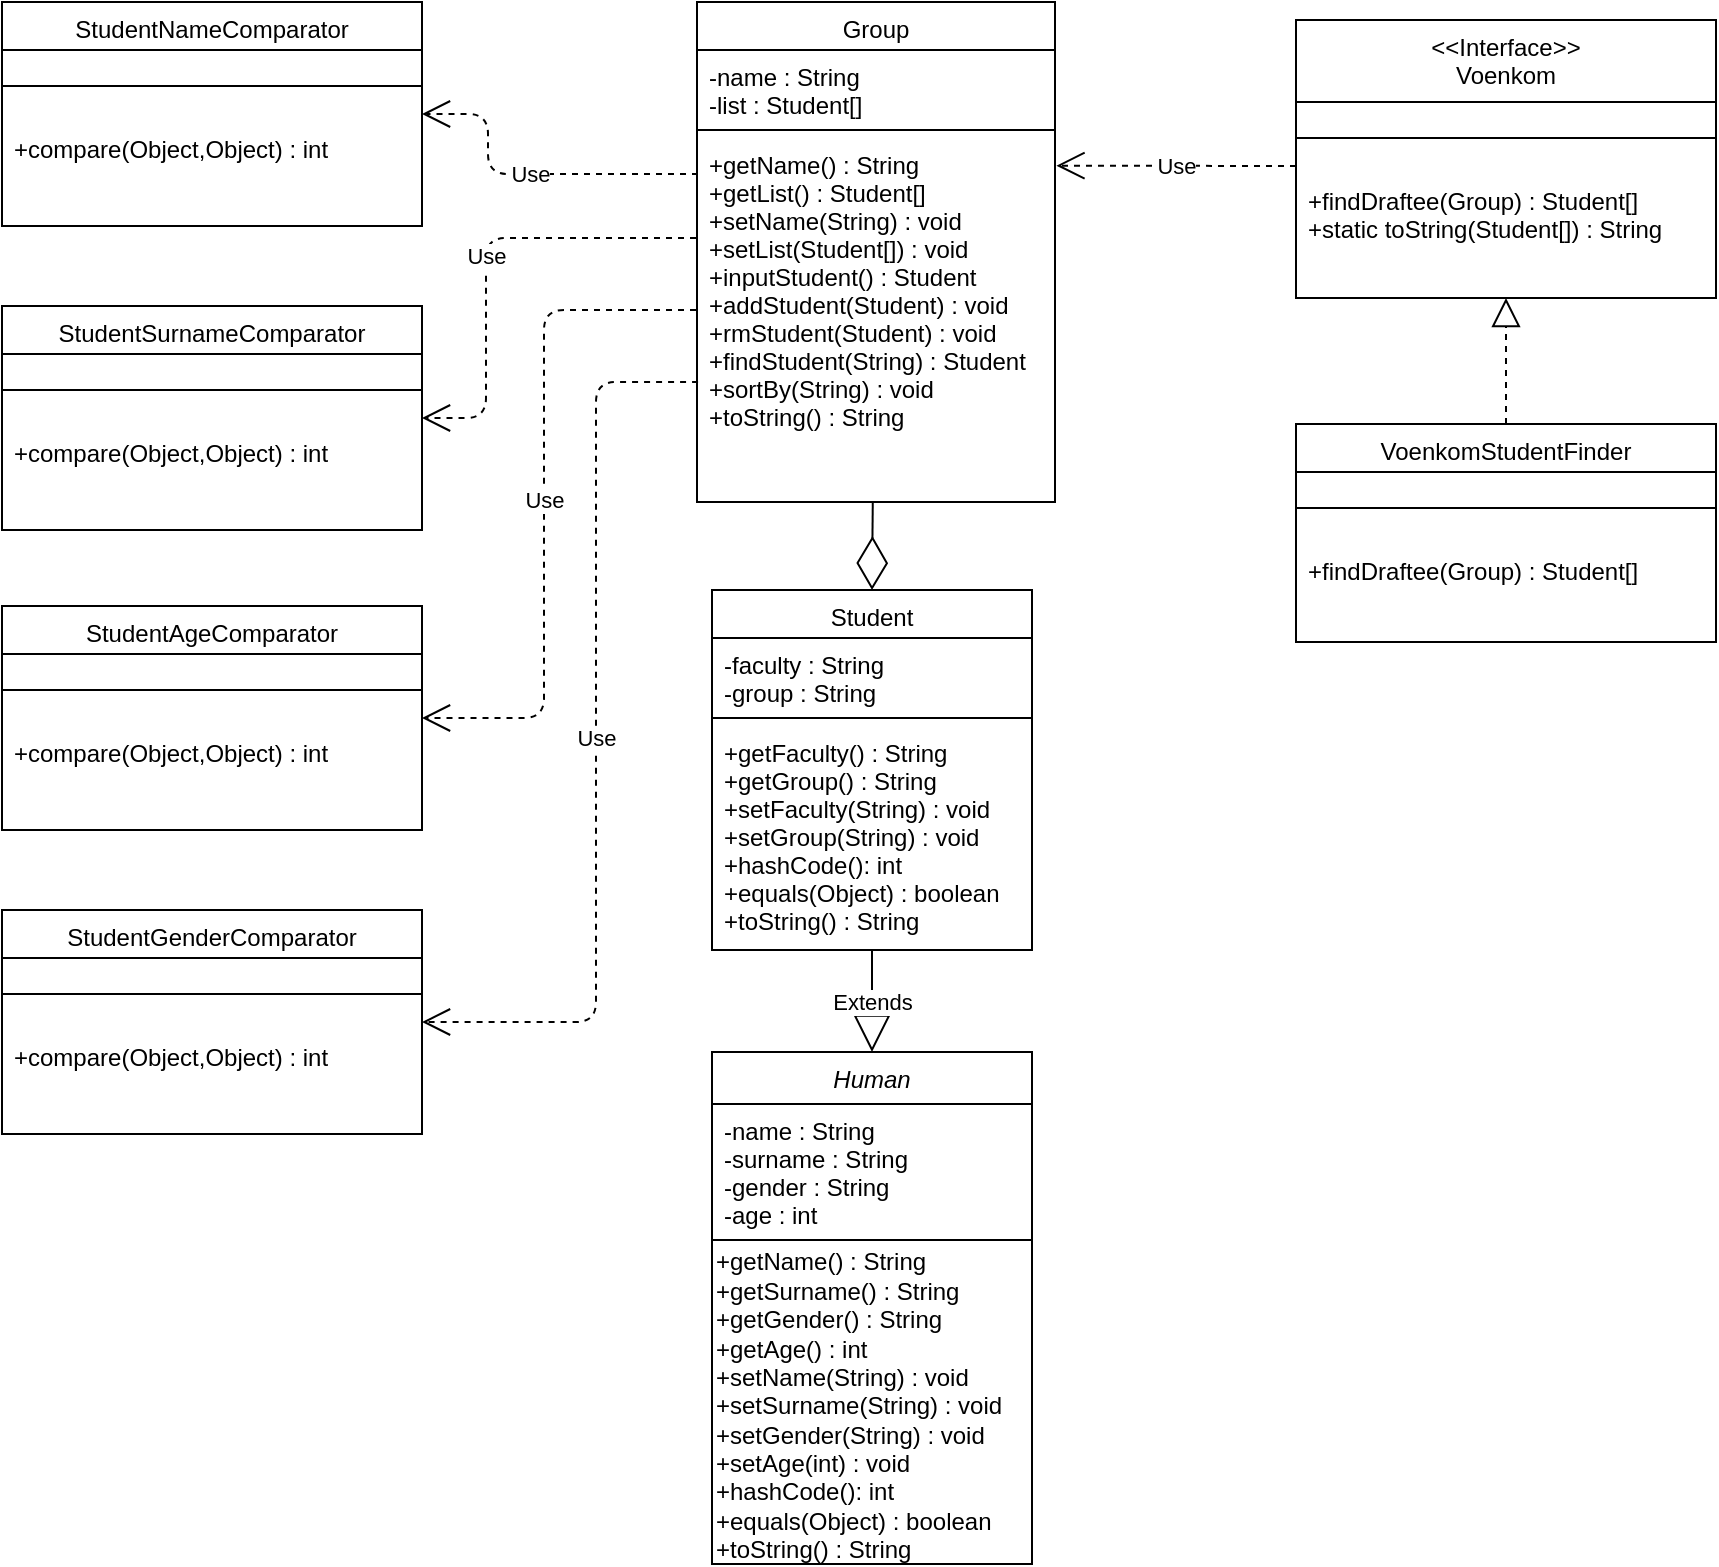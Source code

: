 <mxfile version="12.7.9" type="device"><diagram id="C5RBs43oDa-KdzZeNtuy" name="Page-1"><mxGraphModel dx="868" dy="1260" grid="0" gridSize="10" guides="1" tooltips="1" connect="1" arrows="1" fold="1" page="1" pageScale="1" pageWidth="1169" pageHeight="827" math="0" shadow="0"><root><mxCell id="WIyWlLk6GJQsqaUBKTNV-0"/><mxCell id="WIyWlLk6GJQsqaUBKTNV-1" parent="WIyWlLk6GJQsqaUBKTNV-0"/><mxCell id="zkfFHV4jXpPFQw0GAbJ--0" value="Human" style="swimlane;fontStyle=2;align=center;verticalAlign=top;childLayout=stackLayout;horizontal=1;startSize=26;horizontalStack=0;resizeParent=1;resizeLast=0;collapsible=1;marginBottom=0;rounded=0;shadow=0;strokeWidth=1;" parent="WIyWlLk6GJQsqaUBKTNV-1" vertex="1"><mxGeometry x="455" y="-286" width="160" height="256" as="geometry"><mxRectangle x="220" y="120" width="160" height="26" as="alternateBounds"/></mxGeometry></mxCell><mxCell id="zkfFHV4jXpPFQw0GAbJ--1" value="-name : String &#10;-surname : String &#10;-gender : String&#10;-age : int&#10;" style="text;align=left;verticalAlign=top;spacingLeft=4;spacingRight=4;overflow=hidden;rotatable=0;points=[[0,0.5],[1,0.5]];portConstraint=eastwest;" parent="zkfFHV4jXpPFQw0GAbJ--0" vertex="1"><mxGeometry y="26" width="160" height="64" as="geometry"/></mxCell><mxCell id="zkfFHV4jXpPFQw0GAbJ--4" value="" style="line;html=1;strokeWidth=1;align=left;verticalAlign=middle;spacingTop=-1;spacingLeft=3;spacingRight=3;rotatable=0;labelPosition=right;points=[];portConstraint=eastwest;" parent="zkfFHV4jXpPFQw0GAbJ--0" vertex="1"><mxGeometry y="90" width="160" height="8" as="geometry"/></mxCell><mxCell id="sIXTVU84UVMotABm4baP-0" value="&lt;span&gt;+getName() : String&lt;/span&gt;&lt;br style=&quot;padding: 0px ; margin: 0px&quot;&gt;&lt;span&gt;+getSurname() : String&lt;br&gt;&lt;/span&gt;+getGender() : String&lt;br&gt;+getAge() : int&lt;br style=&quot;padding: 0px ; margin: 0px&quot;&gt;&lt;span&gt;+setName(String) : void&lt;/span&gt;&lt;br style=&quot;padding: 0px ; margin: 0px&quot;&gt;&lt;span&gt;+setSurname(String) : void&lt;br&gt;&lt;/span&gt;+setGender(String) : void&lt;br&gt;+setAge(int) : void&lt;br&gt;+hashCode(): int&lt;br&gt;+equals(Object) : boolean&lt;br&gt;&lt;span&gt;+toString() : String&lt;br&gt;&lt;/span&gt;" style="text;html=1;align=left;verticalAlign=middle;resizable=0;points=[];autosize=1;" parent="zkfFHV4jXpPFQw0GAbJ--0" vertex="1"><mxGeometry y="98" width="160" height="158" as="geometry"/></mxCell><mxCell id="OFuOznNBaEdG2DEENg9G-25" value="Student" style="swimlane;fontStyle=0;align=center;verticalAlign=top;childLayout=stackLayout;horizontal=1;startSize=24;horizontalStack=0;resizeParent=1;resizeLast=0;collapsible=1;marginBottom=0;rounded=0;shadow=0;strokeWidth=1;" parent="WIyWlLk6GJQsqaUBKTNV-1" vertex="1"><mxGeometry x="455" y="-517" width="160" height="180" as="geometry"><mxRectangle x="30" y="370" width="160" height="26" as="alternateBounds"/></mxGeometry></mxCell><mxCell id="OFuOznNBaEdG2DEENg9G-26" value="-faculty : String&#10;-group : String" style="text;align=left;verticalAlign=top;spacingLeft=4;spacingRight=4;overflow=hidden;rotatable=0;points=[[0,0.5],[1,0.5]];portConstraint=eastwest;" parent="OFuOznNBaEdG2DEENg9G-25" vertex="1"><mxGeometry y="24" width="160" height="36" as="geometry"/></mxCell><mxCell id="OFuOznNBaEdG2DEENg9G-27" value="" style="line;html=1;strokeWidth=1;align=left;verticalAlign=middle;spacingTop=-1;spacingLeft=3;spacingRight=3;rotatable=0;labelPosition=right;points=[];portConstraint=eastwest;" parent="OFuOznNBaEdG2DEENg9G-25" vertex="1"><mxGeometry y="60" width="160" height="8" as="geometry"/></mxCell><mxCell id="OFuOznNBaEdG2DEENg9G-28" value="+getFaculty() : String&#10;+getGroup() : String&#10;+setFaculty(String) : void&#10;+setGroup(String) : void&#10;+hashCode(): int&#10;+equals(Object) : boolean&#10;+toString() : String" style="text;align=left;verticalAlign=top;spacingLeft=4;spacingRight=4;overflow=hidden;rotatable=0;points=[[0,0.5],[1,0.5]];portConstraint=eastwest;" parent="OFuOznNBaEdG2DEENg9G-25" vertex="1"><mxGeometry y="68" width="160" height="112" as="geometry"/></mxCell><mxCell id="OFuOznNBaEdG2DEENg9G-33" value="Group" style="swimlane;fontStyle=0;align=center;verticalAlign=top;childLayout=stackLayout;horizontal=1;startSize=24;horizontalStack=0;resizeParent=1;resizeLast=0;collapsible=1;marginBottom=0;rounded=0;shadow=0;strokeWidth=1;" parent="WIyWlLk6GJQsqaUBKTNV-1" vertex="1"><mxGeometry x="447.5" y="-811" width="179" height="250" as="geometry"><mxRectangle x="30" y="370" width="160" height="26" as="alternateBounds"/></mxGeometry></mxCell><mxCell id="OFuOznNBaEdG2DEENg9G-34" value="-name : String &#10;-list : Student[]" style="text;align=left;verticalAlign=top;spacingLeft=4;spacingRight=4;overflow=hidden;rotatable=0;points=[[0,0.5],[1,0.5]];portConstraint=eastwest;" parent="OFuOznNBaEdG2DEENg9G-33" vertex="1"><mxGeometry y="24" width="179" height="36" as="geometry"/></mxCell><mxCell id="OFuOznNBaEdG2DEENg9G-35" value="" style="line;html=1;strokeWidth=1;align=left;verticalAlign=middle;spacingTop=-1;spacingLeft=3;spacingRight=3;rotatable=0;labelPosition=right;points=[];portConstraint=eastwest;" parent="OFuOznNBaEdG2DEENg9G-33" vertex="1"><mxGeometry y="60" width="179" height="8" as="geometry"/></mxCell><mxCell id="oFvOpZwesIuuDgLvMjYC-1" value="+getName() : String&#10;+getList() : Student[]&#10;+setName(String) : void&#10;+setList(Student[]) : void&#10;+inputStudent() : Student&#10;+addStudent(Student) : void&#10;+rmStudent(Student) : void&#10;+findStudent(String) : Student&#10;+sortBy(String) : void&#10;+toString() : String" style="text;align=left;verticalAlign=top;spacingLeft=4;spacingRight=4;overflow=hidden;rotatable=0;points=[[0,0.5],[1,0.5]];portConstraint=eastwest;" parent="OFuOznNBaEdG2DEENg9G-33" vertex="1"><mxGeometry y="68" width="179" height="182" as="geometry"/></mxCell><mxCell id="OFuOznNBaEdG2DEENg9G-37" value="&lt;&lt;Interface&gt;&gt;&#10;Voenkom" style="swimlane;fontStyle=0;align=center;verticalAlign=top;childLayout=stackLayout;horizontal=1;startSize=41;horizontalStack=0;resizeParent=1;resizeLast=0;collapsible=1;marginBottom=0;rounded=0;shadow=0;strokeWidth=1;" parent="WIyWlLk6GJQsqaUBKTNV-1" vertex="1"><mxGeometry x="747" y="-802" width="210" height="139" as="geometry"><mxRectangle x="30" y="370" width="160" height="26" as="alternateBounds"/></mxGeometry></mxCell><mxCell id="OFuOznNBaEdG2DEENg9G-39" value="" style="line;html=1;strokeWidth=1;align=left;verticalAlign=middle;spacingTop=-1;spacingLeft=3;spacingRight=3;rotatable=0;labelPosition=right;points=[];portConstraint=eastwest;" parent="OFuOznNBaEdG2DEENg9G-37" vertex="1"><mxGeometry y="41" width="210" height="36" as="geometry"/></mxCell><mxCell id="OFuOznNBaEdG2DEENg9G-40" value="+findDraftee(Group) : Student[]&#10;+static toString(Student[]) : String" style="text;align=left;verticalAlign=top;spacingLeft=4;spacingRight=4;overflow=hidden;rotatable=0;points=[[0,0.5],[1,0.5]];portConstraint=eastwest;" parent="OFuOznNBaEdG2DEENg9G-37" vertex="1"><mxGeometry y="77" width="210" height="62" as="geometry"/></mxCell><mxCell id="OFuOznNBaEdG2DEENg9G-43" value="" style="endArrow=diamondThin;endFill=0;endSize=24;html=1;exitX=0.491;exitY=1;exitDx=0;exitDy=0;exitPerimeter=0;entryX=0.5;entryY=0;entryDx=0;entryDy=0;" parent="WIyWlLk6GJQsqaUBKTNV-1" source="oFvOpZwesIuuDgLvMjYC-1" target="OFuOznNBaEdG2DEENg9G-25" edge="1"><mxGeometry width="160" relative="1" as="geometry"><mxPoint x="127" as="sourcePoint"/><mxPoint x="437" y="-460" as="targetPoint"/></mxGeometry></mxCell><mxCell id="oFvOpZwesIuuDgLvMjYC-0" value="Extends" style="endArrow=block;endSize=16;endFill=0;html=1;exitX=0.5;exitY=1;exitDx=0;exitDy=0;entryX=0.5;entryY=0;entryDx=0;entryDy=0;" parent="WIyWlLk6GJQsqaUBKTNV-1" source="OFuOznNBaEdG2DEENg9G-25" target="zkfFHV4jXpPFQw0GAbJ--0" edge="1"><mxGeometry width="160" relative="1" as="geometry"><mxPoint x="417" y="-303" as="sourcePoint"/><mxPoint x="447" y="-333" as="targetPoint"/></mxGeometry></mxCell><mxCell id="oFvOpZwesIuuDgLvMjYC-2" value="Use" style="endArrow=open;endSize=12;dashed=1;html=1;entryX=1.004;entryY=0.076;entryDx=0;entryDy=0;entryPerimeter=0;" parent="WIyWlLk6GJQsqaUBKTNV-1" target="oFvOpZwesIuuDgLvMjYC-1" edge="1"><mxGeometry width="160" relative="1" as="geometry"><mxPoint x="747" y="-729" as="sourcePoint"/><mxPoint x="657" y="-732" as="targetPoint"/></mxGeometry></mxCell><mxCell id="oFvOpZwesIuuDgLvMjYC-3" value="VoenkomStudentFinder" style="swimlane;fontStyle=0;align=center;verticalAlign=top;childLayout=stackLayout;horizontal=1;startSize=24;horizontalStack=0;resizeParent=1;resizeLast=0;collapsible=1;marginBottom=0;rounded=0;shadow=0;strokeWidth=1;" parent="WIyWlLk6GJQsqaUBKTNV-1" vertex="1"><mxGeometry x="747" y="-600" width="210" height="109" as="geometry"><mxRectangle x="30" y="370" width="160" height="26" as="alternateBounds"/></mxGeometry></mxCell><mxCell id="oFvOpZwesIuuDgLvMjYC-4" value="" style="line;html=1;strokeWidth=1;align=left;verticalAlign=middle;spacingTop=-1;spacingLeft=3;spacingRight=3;rotatable=0;labelPosition=right;points=[];portConstraint=eastwest;" parent="oFvOpZwesIuuDgLvMjYC-3" vertex="1"><mxGeometry y="24" width="210" height="36" as="geometry"/></mxCell><mxCell id="oFvOpZwesIuuDgLvMjYC-5" value="+findDraftee(Group) : Student[]" style="text;align=left;verticalAlign=top;spacingLeft=4;spacingRight=4;overflow=hidden;rotatable=0;points=[[0,0.5],[1,0.5]];portConstraint=eastwest;" parent="oFvOpZwesIuuDgLvMjYC-3" vertex="1"><mxGeometry y="60" width="210" height="38" as="geometry"/></mxCell><mxCell id="oFvOpZwesIuuDgLvMjYC-6" value="" style="endArrow=block;dashed=1;endFill=0;endSize=12;html=1;entryX=0.5;entryY=1;entryDx=0;entryDy=0;exitX=0.5;exitY=0;exitDx=0;exitDy=0;" parent="WIyWlLk6GJQsqaUBKTNV-1" source="oFvOpZwesIuuDgLvMjYC-3" target="OFuOznNBaEdG2DEENg9G-37" edge="1"><mxGeometry width="160" relative="1" as="geometry"><mxPoint x="477" y="-630" as="sourcePoint"/><mxPoint x="637" y="-630" as="targetPoint"/></mxGeometry></mxCell><mxCell id="oFvOpZwesIuuDgLvMjYC-9" value="StudentNameComparator" style="swimlane;fontStyle=0;align=center;verticalAlign=top;childLayout=stackLayout;horizontal=1;startSize=24;horizontalStack=0;resizeParent=1;resizeLast=0;collapsible=1;marginBottom=0;rounded=0;shadow=0;strokeWidth=1;" parent="WIyWlLk6GJQsqaUBKTNV-1" vertex="1"><mxGeometry x="100" y="-811" width="210" height="112" as="geometry"><mxRectangle x="30" y="370" width="160" height="26" as="alternateBounds"/></mxGeometry></mxCell><mxCell id="oFvOpZwesIuuDgLvMjYC-10" value="" style="line;html=1;strokeWidth=1;align=left;verticalAlign=middle;spacingTop=-1;spacingLeft=3;spacingRight=3;rotatable=0;labelPosition=right;points=[];portConstraint=eastwest;" parent="oFvOpZwesIuuDgLvMjYC-9" vertex="1"><mxGeometry y="24" width="210" height="36" as="geometry"/></mxCell><mxCell id="oFvOpZwesIuuDgLvMjYC-11" value="+compare(Object,Object) : int" style="text;align=left;verticalAlign=top;spacingLeft=4;spacingRight=4;overflow=hidden;rotatable=0;points=[[0,0.5],[1,0.5]];portConstraint=eastwest;" parent="oFvOpZwesIuuDgLvMjYC-9" vertex="1"><mxGeometry y="60" width="210" height="27" as="geometry"/></mxCell><mxCell id="oFvOpZwesIuuDgLvMjYC-19" value="StudentSurnameComparator" style="swimlane;fontStyle=0;align=center;verticalAlign=top;childLayout=stackLayout;horizontal=1;startSize=24;horizontalStack=0;resizeParent=1;resizeLast=0;collapsible=1;marginBottom=0;rounded=0;shadow=0;strokeWidth=1;" parent="WIyWlLk6GJQsqaUBKTNV-1" vertex="1"><mxGeometry x="100" y="-659" width="210" height="112" as="geometry"><mxRectangle x="30" y="370" width="160" height="26" as="alternateBounds"/></mxGeometry></mxCell><mxCell id="oFvOpZwesIuuDgLvMjYC-20" value="" style="line;html=1;strokeWidth=1;align=left;verticalAlign=middle;spacingTop=-1;spacingLeft=3;spacingRight=3;rotatable=0;labelPosition=right;points=[];portConstraint=eastwest;" parent="oFvOpZwesIuuDgLvMjYC-19" vertex="1"><mxGeometry y="24" width="210" height="36" as="geometry"/></mxCell><mxCell id="oFvOpZwesIuuDgLvMjYC-21" value="+compare(Object,Object) : int" style="text;align=left;verticalAlign=top;spacingLeft=4;spacingRight=4;overflow=hidden;rotatable=0;points=[[0,0.5],[1,0.5]];portConstraint=eastwest;" parent="oFvOpZwesIuuDgLvMjYC-19" vertex="1"><mxGeometry y="60" width="210" height="40" as="geometry"/></mxCell><mxCell id="oFvOpZwesIuuDgLvMjYC-22" value="StudentAgeComparator" style="swimlane;fontStyle=0;align=center;verticalAlign=top;childLayout=stackLayout;horizontal=1;startSize=24;horizontalStack=0;resizeParent=1;resizeLast=0;collapsible=1;marginBottom=0;rounded=0;shadow=0;strokeWidth=1;" parent="WIyWlLk6GJQsqaUBKTNV-1" vertex="1"><mxGeometry x="100" y="-509" width="210" height="112" as="geometry"><mxRectangle x="30" y="370" width="160" height="26" as="alternateBounds"/></mxGeometry></mxCell><mxCell id="oFvOpZwesIuuDgLvMjYC-23" value="" style="line;html=1;strokeWidth=1;align=left;verticalAlign=middle;spacingTop=-1;spacingLeft=3;spacingRight=3;rotatable=0;labelPosition=right;points=[];portConstraint=eastwest;" parent="oFvOpZwesIuuDgLvMjYC-22" vertex="1"><mxGeometry y="24" width="210" height="36" as="geometry"/></mxCell><mxCell id="oFvOpZwesIuuDgLvMjYC-24" value="+compare(Object,Object) : int" style="text;align=left;verticalAlign=top;spacingLeft=4;spacingRight=4;overflow=hidden;rotatable=0;points=[[0,0.5],[1,0.5]];portConstraint=eastwest;" parent="oFvOpZwesIuuDgLvMjYC-22" vertex="1"><mxGeometry y="60" width="210" height="40" as="geometry"/></mxCell><mxCell id="oFvOpZwesIuuDgLvMjYC-25" value="StudentGenderComparator" style="swimlane;fontStyle=0;align=center;verticalAlign=top;childLayout=stackLayout;horizontal=1;startSize=24;horizontalStack=0;resizeParent=1;resizeLast=0;collapsible=1;marginBottom=0;rounded=0;shadow=0;strokeWidth=1;" parent="WIyWlLk6GJQsqaUBKTNV-1" vertex="1"><mxGeometry x="100" y="-357" width="210" height="112" as="geometry"><mxRectangle x="30" y="370" width="160" height="26" as="alternateBounds"/></mxGeometry></mxCell><mxCell id="oFvOpZwesIuuDgLvMjYC-26" value="" style="line;html=1;strokeWidth=1;align=left;verticalAlign=middle;spacingTop=-1;spacingLeft=3;spacingRight=3;rotatable=0;labelPosition=right;points=[];portConstraint=eastwest;" parent="oFvOpZwesIuuDgLvMjYC-25" vertex="1"><mxGeometry y="24" width="210" height="36" as="geometry"/></mxCell><mxCell id="oFvOpZwesIuuDgLvMjYC-27" value="+compare(Object,Object) : int" style="text;align=left;verticalAlign=top;spacingLeft=4;spacingRight=4;overflow=hidden;rotatable=0;points=[[0,0.5],[1,0.5]];portConstraint=eastwest;" parent="oFvOpZwesIuuDgLvMjYC-25" vertex="1"><mxGeometry y="60" width="210" height="40" as="geometry"/></mxCell><mxCell id="oFvOpZwesIuuDgLvMjYC-29" value="Use" style="endArrow=open;endSize=12;dashed=1;html=1;entryX=1;entryY=0.5;entryDx=0;entryDy=0;" parent="WIyWlLk6GJQsqaUBKTNV-1" target="oFvOpZwesIuuDgLvMjYC-9" edge="1"><mxGeometry width="160" relative="1" as="geometry"><mxPoint x="448" y="-725" as="sourcePoint"/><mxPoint x="361" y="-702" as="targetPoint"/><Array as="points"><mxPoint x="343" y="-725"/><mxPoint x="343" y="-755"/></Array></mxGeometry></mxCell><mxCell id="tFiMMPAdUELFUeUKrRe7-0" value="Use" style="endArrow=open;endSize=12;dashed=1;html=1;entryX=1;entryY=0.5;entryDx=0;entryDy=0;" parent="WIyWlLk6GJQsqaUBKTNV-1" target="oFvOpZwesIuuDgLvMjYC-19" edge="1"><mxGeometry width="160" relative="1" as="geometry"><mxPoint x="447" y="-693" as="sourcePoint"/><mxPoint x="688" y="-534" as="targetPoint"/><Array as="points"><mxPoint x="342" y="-693"/><mxPoint x="342" y="-603"/></Array></mxGeometry></mxCell><mxCell id="tFiMMPAdUELFUeUKrRe7-1" value="Use" style="endArrow=open;endSize=12;dashed=1;html=1;entryX=1;entryY=0.5;entryDx=0;entryDy=0;" parent="WIyWlLk6GJQsqaUBKTNV-1" target="oFvOpZwesIuuDgLvMjYC-22" edge="1"><mxGeometry width="160" relative="1" as="geometry"><mxPoint x="447" y="-657" as="sourcePoint"/><mxPoint x="688" y="-534" as="targetPoint"/><Array as="points"><mxPoint x="371" y="-657"/><mxPoint x="371" y="-453"/></Array></mxGeometry></mxCell><mxCell id="tFiMMPAdUELFUeUKrRe7-2" value="Use" style="endArrow=open;endSize=12;dashed=1;html=1;exitX=0.003;exitY=0.67;exitDx=0;exitDy=0;exitPerimeter=0;entryX=1;entryY=0.5;entryDx=0;entryDy=0;" parent="WIyWlLk6GJQsqaUBKTNV-1" source="oFvOpZwesIuuDgLvMjYC-1" target="oFvOpZwesIuuDgLvMjYC-25" edge="1"><mxGeometry width="160" relative="1" as="geometry"><mxPoint x="528" y="-534" as="sourcePoint"/><mxPoint x="688" y="-534" as="targetPoint"/><Array as="points"><mxPoint x="397" y="-621"/><mxPoint x="397" y="-301"/></Array></mxGeometry></mxCell></root></mxGraphModel></diagram></mxfile>